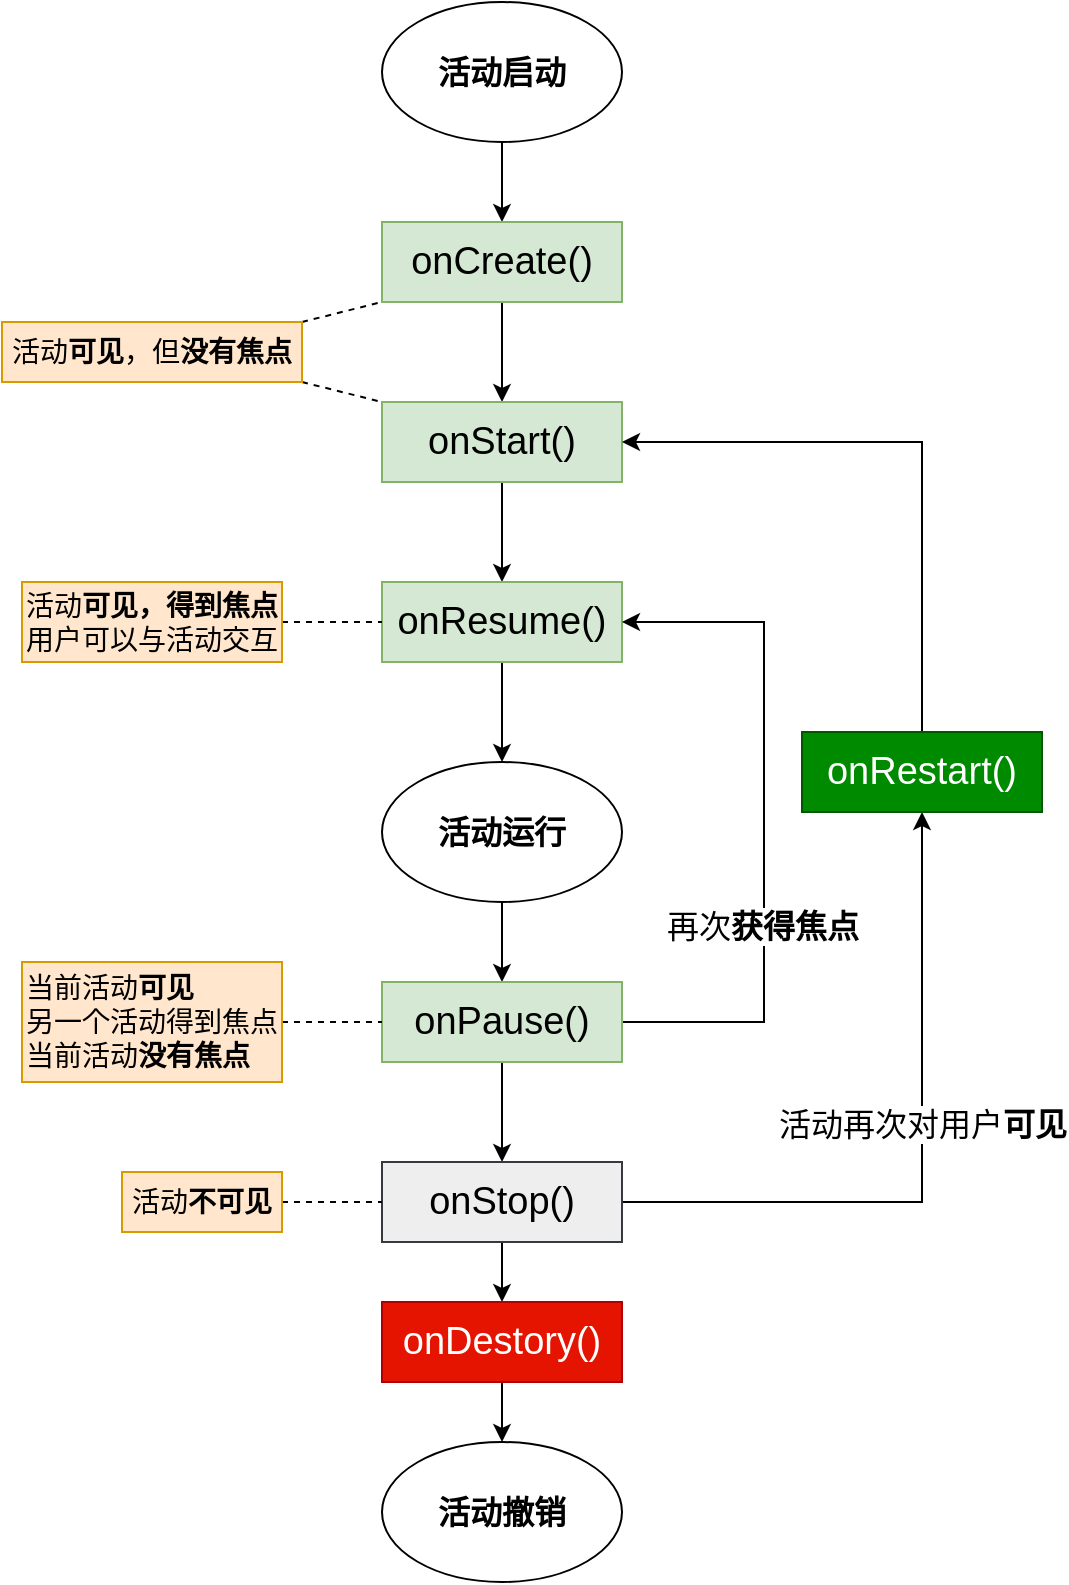 <mxfile version="24.2.5" type="device">
  <diagram name="Activity 生命周期" id="p3-lZBauEjB5AO7REEpq">
    <mxGraphModel dx="2074" dy="1214" grid="1" gridSize="10" guides="1" tooltips="1" connect="1" arrows="1" fold="1" page="1" pageScale="1" pageWidth="827" pageHeight="1169" math="0" shadow="0">
      <root>
        <mxCell id="0" />
        <mxCell id="1" parent="0" />
        <mxCell id="f_M7K9jcNURET8fD-qvR-11" style="edgeStyle=orthogonalEdgeStyle;rounded=0;orthogonalLoop=1;jettySize=auto;html=1;" edge="1" parent="1" source="f_M7K9jcNURET8fD-qvR-1" target="f_M7K9jcNURET8fD-qvR-4">
          <mxGeometry relative="1" as="geometry" />
        </mxCell>
        <mxCell id="f_M7K9jcNURET8fD-qvR-1" value="活动启动" style="ellipse;whiteSpace=wrap;html=1;fontStyle=1;fontSize=16;" vertex="1" parent="1">
          <mxGeometry x="330" y="160" width="120" height="70" as="geometry" />
        </mxCell>
        <mxCell id="f_M7K9jcNURET8fD-qvR-15" style="edgeStyle=orthogonalEdgeStyle;rounded=0;orthogonalLoop=1;jettySize=auto;html=1;exitX=0.5;exitY=1;exitDx=0;exitDy=0;" edge="1" parent="1" source="f_M7K9jcNURET8fD-qvR-2" target="f_M7K9jcNURET8fD-qvR-7">
          <mxGeometry relative="1" as="geometry" />
        </mxCell>
        <mxCell id="f_M7K9jcNURET8fD-qvR-2" value="活动运行" style="ellipse;whiteSpace=wrap;html=1;fontStyle=1;fontSize=16;" vertex="1" parent="1">
          <mxGeometry x="330" y="540" width="120" height="70" as="geometry" />
        </mxCell>
        <mxCell id="f_M7K9jcNURET8fD-qvR-3" value="活动撤销" style="ellipse;whiteSpace=wrap;html=1;fontStyle=1;fontSize=16;" vertex="1" parent="1">
          <mxGeometry x="330" y="880" width="120" height="70" as="geometry" />
        </mxCell>
        <mxCell id="f_M7K9jcNURET8fD-qvR-12" style="edgeStyle=orthogonalEdgeStyle;rounded=0;orthogonalLoop=1;jettySize=auto;html=1;exitX=0.5;exitY=1;exitDx=0;exitDy=0;entryX=0.5;entryY=0;entryDx=0;entryDy=0;" edge="1" parent="1" source="f_M7K9jcNURET8fD-qvR-4" target="f_M7K9jcNURET8fD-qvR-5">
          <mxGeometry relative="1" as="geometry" />
        </mxCell>
        <mxCell id="f_M7K9jcNURET8fD-qvR-4" value="onCreate()" style="rounded=0;whiteSpace=wrap;html=1;fontSize=19;strokeColor=#82b366;align=center;verticalAlign=middle;fontFamily=Helvetica;fillColor=#d5e8d4;" vertex="1" parent="1">
          <mxGeometry x="330" y="270" width="120" height="40" as="geometry" />
        </mxCell>
        <mxCell id="f_M7K9jcNURET8fD-qvR-13" style="edgeStyle=orthogonalEdgeStyle;rounded=0;orthogonalLoop=1;jettySize=auto;html=1;exitX=0.5;exitY=1;exitDx=0;exitDy=0;entryX=0.5;entryY=0;entryDx=0;entryDy=0;" edge="1" parent="1" source="f_M7K9jcNURET8fD-qvR-5" target="f_M7K9jcNURET8fD-qvR-6">
          <mxGeometry relative="1" as="geometry" />
        </mxCell>
        <mxCell id="f_M7K9jcNURET8fD-qvR-5" value="onStart()" style="rounded=0;whiteSpace=wrap;html=1;fontSize=19;strokeColor=#82b366;align=center;verticalAlign=middle;fontFamily=Helvetica;fillColor=#d5e8d4;" vertex="1" parent="1">
          <mxGeometry x="330" y="360" width="120" height="40" as="geometry" />
        </mxCell>
        <mxCell id="f_M7K9jcNURET8fD-qvR-14" style="edgeStyle=orthogonalEdgeStyle;rounded=0;orthogonalLoop=1;jettySize=auto;html=1;exitX=0.5;exitY=1;exitDx=0;exitDy=0;" edge="1" parent="1" source="f_M7K9jcNURET8fD-qvR-6" target="f_M7K9jcNURET8fD-qvR-2">
          <mxGeometry relative="1" as="geometry" />
        </mxCell>
        <mxCell id="f_M7K9jcNURET8fD-qvR-6" value="onResume()" style="rounded=0;whiteSpace=wrap;html=1;fontSize=19;strokeColor=#82b366;align=center;verticalAlign=middle;fontFamily=Helvetica;fillColor=#d5e8d4;" vertex="1" parent="1">
          <mxGeometry x="330" y="450" width="120" height="40" as="geometry" />
        </mxCell>
        <mxCell id="f_M7K9jcNURET8fD-qvR-16" style="edgeStyle=orthogonalEdgeStyle;rounded=0;orthogonalLoop=1;jettySize=auto;html=1;exitX=0.5;exitY=1;exitDx=0;exitDy=0;" edge="1" parent="1" source="f_M7K9jcNURET8fD-qvR-7" target="f_M7K9jcNURET8fD-qvR-8">
          <mxGeometry relative="1" as="geometry" />
        </mxCell>
        <mxCell id="f_M7K9jcNURET8fD-qvR-37" style="edgeStyle=orthogonalEdgeStyle;rounded=0;orthogonalLoop=1;jettySize=auto;html=1;entryX=1;entryY=0.5;entryDx=0;entryDy=0;" edge="1" parent="1" source="f_M7K9jcNURET8fD-qvR-7" target="f_M7K9jcNURET8fD-qvR-6">
          <mxGeometry relative="1" as="geometry">
            <mxPoint x="490" y="480" as="targetPoint" />
            <Array as="points">
              <mxPoint x="521" y="670" />
              <mxPoint x="521" y="470" />
            </Array>
          </mxGeometry>
        </mxCell>
        <mxCell id="f_M7K9jcNURET8fD-qvR-38" value="再次&lt;b&gt;获得焦点&lt;/b&gt;" style="edgeLabel;html=1;align=center;verticalAlign=middle;resizable=0;points=[];fontSize=16;" vertex="1" connectable="0" parent="f_M7K9jcNURET8fD-qvR-37">
          <mxGeometry x="-0.304" y="-4" relative="1" as="geometry">
            <mxPoint x="-5" as="offset" />
          </mxGeometry>
        </mxCell>
        <mxCell id="f_M7K9jcNURET8fD-qvR-7" value="onPause()" style="rounded=0;whiteSpace=wrap;html=1;fontSize=19;fillColor=#d5e8d4;strokeColor=#82b366;" vertex="1" parent="1">
          <mxGeometry x="330" y="650" width="120" height="40" as="geometry" />
        </mxCell>
        <mxCell id="f_M7K9jcNURET8fD-qvR-17" style="edgeStyle=orthogonalEdgeStyle;rounded=0;orthogonalLoop=1;jettySize=auto;html=1;" edge="1" parent="1" source="f_M7K9jcNURET8fD-qvR-8" target="f_M7K9jcNURET8fD-qvR-9">
          <mxGeometry relative="1" as="geometry" />
        </mxCell>
        <mxCell id="f_M7K9jcNURET8fD-qvR-19" style="edgeStyle=orthogonalEdgeStyle;rounded=0;orthogonalLoop=1;jettySize=auto;html=1;entryX=0.5;entryY=1;entryDx=0;entryDy=0;" edge="1" parent="1" source="f_M7K9jcNURET8fD-qvR-8" target="f_M7K9jcNURET8fD-qvR-10">
          <mxGeometry relative="1" as="geometry" />
        </mxCell>
        <mxCell id="f_M7K9jcNURET8fD-qvR-28" value="活动再次对用户&lt;b style=&quot;font-size: 16px;&quot;&gt;可见&lt;/b&gt;" style="edgeLabel;html=1;align=center;verticalAlign=middle;resizable=0;points=[];fontSize=16;" vertex="1" connectable="0" parent="f_M7K9jcNURET8fD-qvR-19">
          <mxGeometry x="0.471" y="-1" relative="1" as="geometry">
            <mxPoint x="-1" y="64" as="offset" />
          </mxGeometry>
        </mxCell>
        <mxCell id="f_M7K9jcNURET8fD-qvR-8" value="onStop()" style="rounded=0;whiteSpace=wrap;html=1;fontSize=19;fillColor=#eeeeee;strokeColor=#36393d;" vertex="1" parent="1">
          <mxGeometry x="330" y="740" width="120" height="40" as="geometry" />
        </mxCell>
        <mxCell id="f_M7K9jcNURET8fD-qvR-18" style="edgeStyle=orthogonalEdgeStyle;rounded=0;orthogonalLoop=1;jettySize=auto;html=1;entryX=0.5;entryY=0;entryDx=0;entryDy=0;" edge="1" parent="1" source="f_M7K9jcNURET8fD-qvR-9" target="f_M7K9jcNURET8fD-qvR-3">
          <mxGeometry relative="1" as="geometry" />
        </mxCell>
        <mxCell id="f_M7K9jcNURET8fD-qvR-9" value="onDestory()" style="rounded=0;whiteSpace=wrap;html=1;fontSize=19;fillColor=#e51400;fontColor=#ffffff;strokeColor=#B20000;" vertex="1" parent="1">
          <mxGeometry x="330" y="810" width="120" height="40" as="geometry" />
        </mxCell>
        <mxCell id="f_M7K9jcNURET8fD-qvR-20" style="edgeStyle=orthogonalEdgeStyle;rounded=0;orthogonalLoop=1;jettySize=auto;html=1;entryX=1;entryY=0.5;entryDx=0;entryDy=0;exitX=0.5;exitY=0;exitDx=0;exitDy=0;" edge="1" parent="1" source="f_M7K9jcNURET8fD-qvR-10" target="f_M7K9jcNURET8fD-qvR-5">
          <mxGeometry relative="1" as="geometry" />
        </mxCell>
        <mxCell id="f_M7K9jcNURET8fD-qvR-10" value="onRestart()" style="rounded=0;whiteSpace=wrap;html=1;fontSize=19;fillColor=#008a00;strokeColor=#005700;fontColor=#ffffff;" vertex="1" parent="1">
          <mxGeometry x="540" y="525" width="120" height="40" as="geometry" />
        </mxCell>
        <mxCell id="f_M7K9jcNURET8fD-qvR-35" style="rounded=0;orthogonalLoop=1;jettySize=auto;html=1;exitX=1;exitY=0;exitDx=0;exitDy=0;entryX=0;entryY=1;entryDx=0;entryDy=0;dashed=1;endArrow=none;endFill=0;" edge="1" parent="1" source="f_M7K9jcNURET8fD-qvR-22" target="f_M7K9jcNURET8fD-qvR-4">
          <mxGeometry relative="1" as="geometry" />
        </mxCell>
        <mxCell id="f_M7K9jcNURET8fD-qvR-36" style="rounded=0;orthogonalLoop=1;jettySize=auto;html=1;exitX=1;exitY=1;exitDx=0;exitDy=0;entryX=0;entryY=0;entryDx=0;entryDy=0;endArrow=none;endFill=0;dashed=1;" edge="1" parent="1" source="f_M7K9jcNURET8fD-qvR-22" target="f_M7K9jcNURET8fD-qvR-5">
          <mxGeometry relative="1" as="geometry" />
        </mxCell>
        <mxCell id="f_M7K9jcNURET8fD-qvR-22" value="活动&lt;b style=&quot;font-size: 14px;&quot;&gt;可见&lt;/b&gt;，但&lt;b style=&quot;font-size: 14px;&quot;&gt;没有焦点&lt;/b&gt;" style="text;html=1;align=center;verticalAlign=middle;whiteSpace=wrap;rounded=0;fontSize=14;fillColor=#ffe6cc;strokeColor=#d79b00;" vertex="1" parent="1">
          <mxGeometry x="140" y="320" width="150" height="30" as="geometry" />
        </mxCell>
        <mxCell id="f_M7K9jcNURET8fD-qvR-34" style="rounded=0;orthogonalLoop=1;jettySize=auto;html=1;entryX=0;entryY=0.5;entryDx=0;entryDy=0;dashed=1;endArrow=none;endFill=0;" edge="1" parent="1" source="f_M7K9jcNURET8fD-qvR-23" target="f_M7K9jcNURET8fD-qvR-6">
          <mxGeometry relative="1" as="geometry" />
        </mxCell>
        <mxCell id="f_M7K9jcNURET8fD-qvR-23" value="活动&lt;b&gt;可见，得到焦点&lt;/b&gt;&lt;div&gt;用户可以与活动交互&lt;/div&gt;" style="text;html=1;align=left;verticalAlign=middle;whiteSpace=wrap;rounded=0;fontSize=14;fillColor=#ffe6cc;strokeColor=#d79b00;" vertex="1" parent="1">
          <mxGeometry x="150" y="450" width="130" height="40" as="geometry" />
        </mxCell>
        <mxCell id="f_M7K9jcNURET8fD-qvR-31" style="rounded=0;orthogonalLoop=1;jettySize=auto;html=1;entryX=0;entryY=0.5;entryDx=0;entryDy=0;dashed=1;endArrow=none;endFill=0;" edge="1" parent="1" source="f_M7K9jcNURET8fD-qvR-24" target="f_M7K9jcNURET8fD-qvR-7">
          <mxGeometry relative="1" as="geometry" />
        </mxCell>
        <mxCell id="f_M7K9jcNURET8fD-qvR-24" value="当前活动&lt;b style=&quot;font-size: 14px;&quot;&gt;可见&lt;/b&gt;&lt;div&gt;另一个活动得到焦点&lt;/div&gt;&lt;div&gt;当前活动&lt;b&gt;没有焦点&lt;/b&gt;&lt;/div&gt;" style="text;html=1;align=left;verticalAlign=middle;whiteSpace=wrap;rounded=0;fontSize=14;fillColor=#ffe6cc;strokeColor=#d79b00;" vertex="1" parent="1">
          <mxGeometry x="150" y="640" width="130" height="60" as="geometry" />
        </mxCell>
        <mxCell id="f_M7K9jcNURET8fD-qvR-33" style="rounded=0;orthogonalLoop=1;jettySize=auto;html=1;entryX=0;entryY=0.5;entryDx=0;entryDy=0;dashed=1;endArrow=none;endFill=0;" edge="1" parent="1" source="f_M7K9jcNURET8fD-qvR-27" target="f_M7K9jcNURET8fD-qvR-8">
          <mxGeometry relative="1" as="geometry" />
        </mxCell>
        <mxCell id="f_M7K9jcNURET8fD-qvR-27" value="活动&lt;b&gt;不可见&lt;/b&gt;" style="text;html=1;align=center;verticalAlign=middle;whiteSpace=wrap;rounded=0;fontSize=14;fillColor=#ffe6cc;strokeColor=#d79b00;" vertex="1" parent="1">
          <mxGeometry x="200" y="745" width="80" height="30" as="geometry" />
        </mxCell>
      </root>
    </mxGraphModel>
  </diagram>
</mxfile>
